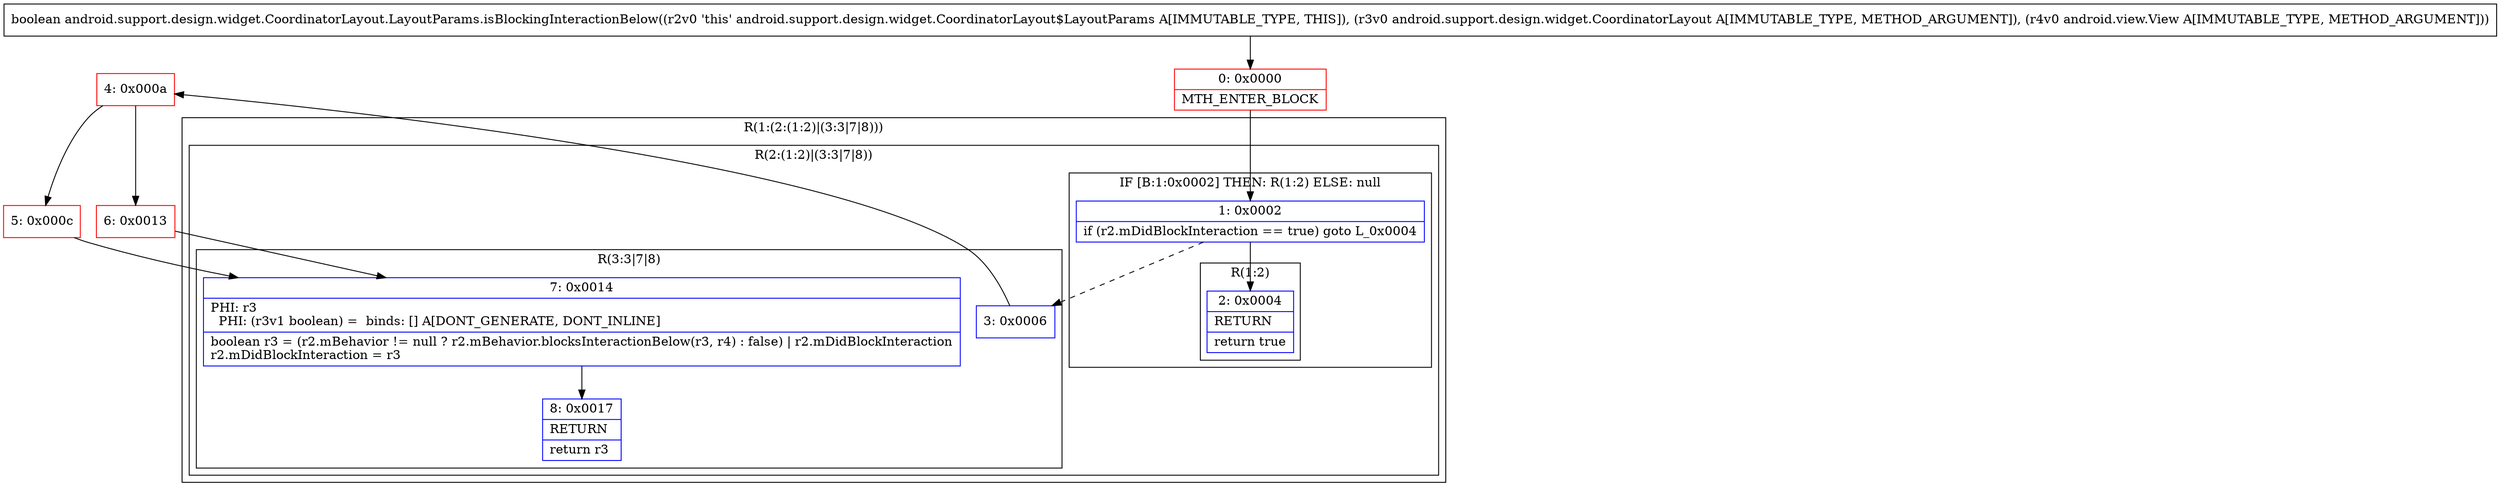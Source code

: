 digraph "CFG forandroid.support.design.widget.CoordinatorLayout.LayoutParams.isBlockingInteractionBelow(Landroid\/support\/design\/widget\/CoordinatorLayout;Landroid\/view\/View;)Z" {
subgraph cluster_Region_31917028 {
label = "R(1:(2:(1:2)|(3:3|7|8)))";
node [shape=record,color=blue];
subgraph cluster_Region_1997977714 {
label = "R(2:(1:2)|(3:3|7|8))";
node [shape=record,color=blue];
subgraph cluster_IfRegion_2008466847 {
label = "IF [B:1:0x0002] THEN: R(1:2) ELSE: null";
node [shape=record,color=blue];
Node_1 [shape=record,label="{1\:\ 0x0002|if (r2.mDidBlockInteraction == true) goto L_0x0004\l}"];
subgraph cluster_Region_1373113506 {
label = "R(1:2)";
node [shape=record,color=blue];
Node_2 [shape=record,label="{2\:\ 0x0004|RETURN\l|return true\l}"];
}
}
subgraph cluster_Region_1446463044 {
label = "R(3:3|7|8)";
node [shape=record,color=blue];
Node_3 [shape=record,label="{3\:\ 0x0006}"];
Node_7 [shape=record,label="{7\:\ 0x0014|PHI: r3 \l  PHI: (r3v1 boolean) =  binds: [] A[DONT_GENERATE, DONT_INLINE]\l|boolean r3 = (r2.mBehavior != null ? r2.mBehavior.blocksInteractionBelow(r3, r4) : false) \| r2.mDidBlockInteraction\lr2.mDidBlockInteraction = r3\l}"];
Node_8 [shape=record,label="{8\:\ 0x0017|RETURN\l|return r3\l}"];
}
}
}
Node_0 [shape=record,color=red,label="{0\:\ 0x0000|MTH_ENTER_BLOCK\l}"];
Node_4 [shape=record,color=red,label="{4\:\ 0x000a}"];
Node_5 [shape=record,color=red,label="{5\:\ 0x000c}"];
Node_6 [shape=record,color=red,label="{6\:\ 0x0013}"];
MethodNode[shape=record,label="{boolean android.support.design.widget.CoordinatorLayout.LayoutParams.isBlockingInteractionBelow((r2v0 'this' android.support.design.widget.CoordinatorLayout$LayoutParams A[IMMUTABLE_TYPE, THIS]), (r3v0 android.support.design.widget.CoordinatorLayout A[IMMUTABLE_TYPE, METHOD_ARGUMENT]), (r4v0 android.view.View A[IMMUTABLE_TYPE, METHOD_ARGUMENT])) }"];
MethodNode -> Node_0;
Node_1 -> Node_2;
Node_1 -> Node_3[style=dashed];
Node_3 -> Node_4;
Node_7 -> Node_8;
Node_0 -> Node_1;
Node_4 -> Node_5;
Node_4 -> Node_6;
Node_5 -> Node_7;
Node_6 -> Node_7;
}

